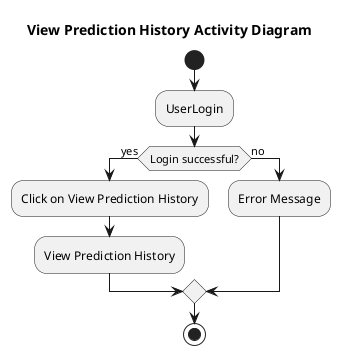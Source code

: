 @startuml view_prediction_history_activity

title View Prediction History Activity Diagram

start

:UserLogin;
if (Login successful?) then (yes)
  :Click on View Prediction History;
  :View Prediction History;
else (no)
  :Error Message;
endif

stop

@enduml